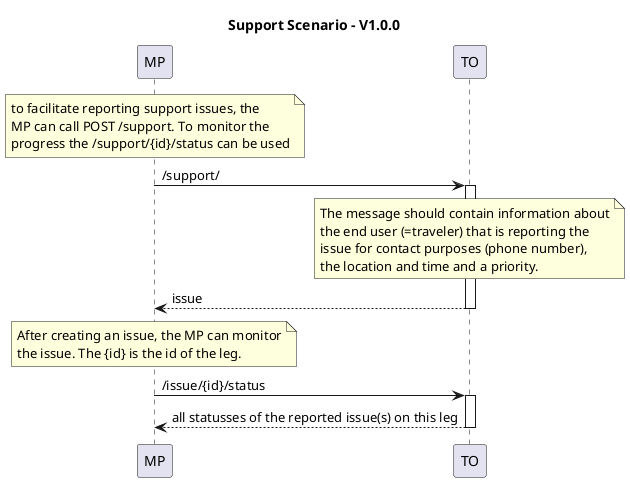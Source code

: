 @startuml Support
title Support Scenario - V1.0.0
participant MP
participant TO

autoactivate on

note over MP
to facilitate reporting support issues, the
MP can call POST /support. To monitor the
progress the /support/{id}/status can be used
end note

MP -> TO : /support/
note over TO
The message should contain information about
the end user (=traveler) that is reporting the
issue for contact purposes (phone number),
the location and time and a priority.  
end note
return issue

note over MP
After creating an issue, the MP can monitor
the issue. The {id} is the id of the leg. 
end note

MP -> TO : /issue/{id}/status
return all statusses of the reported issue(s) on this leg

@enduml
